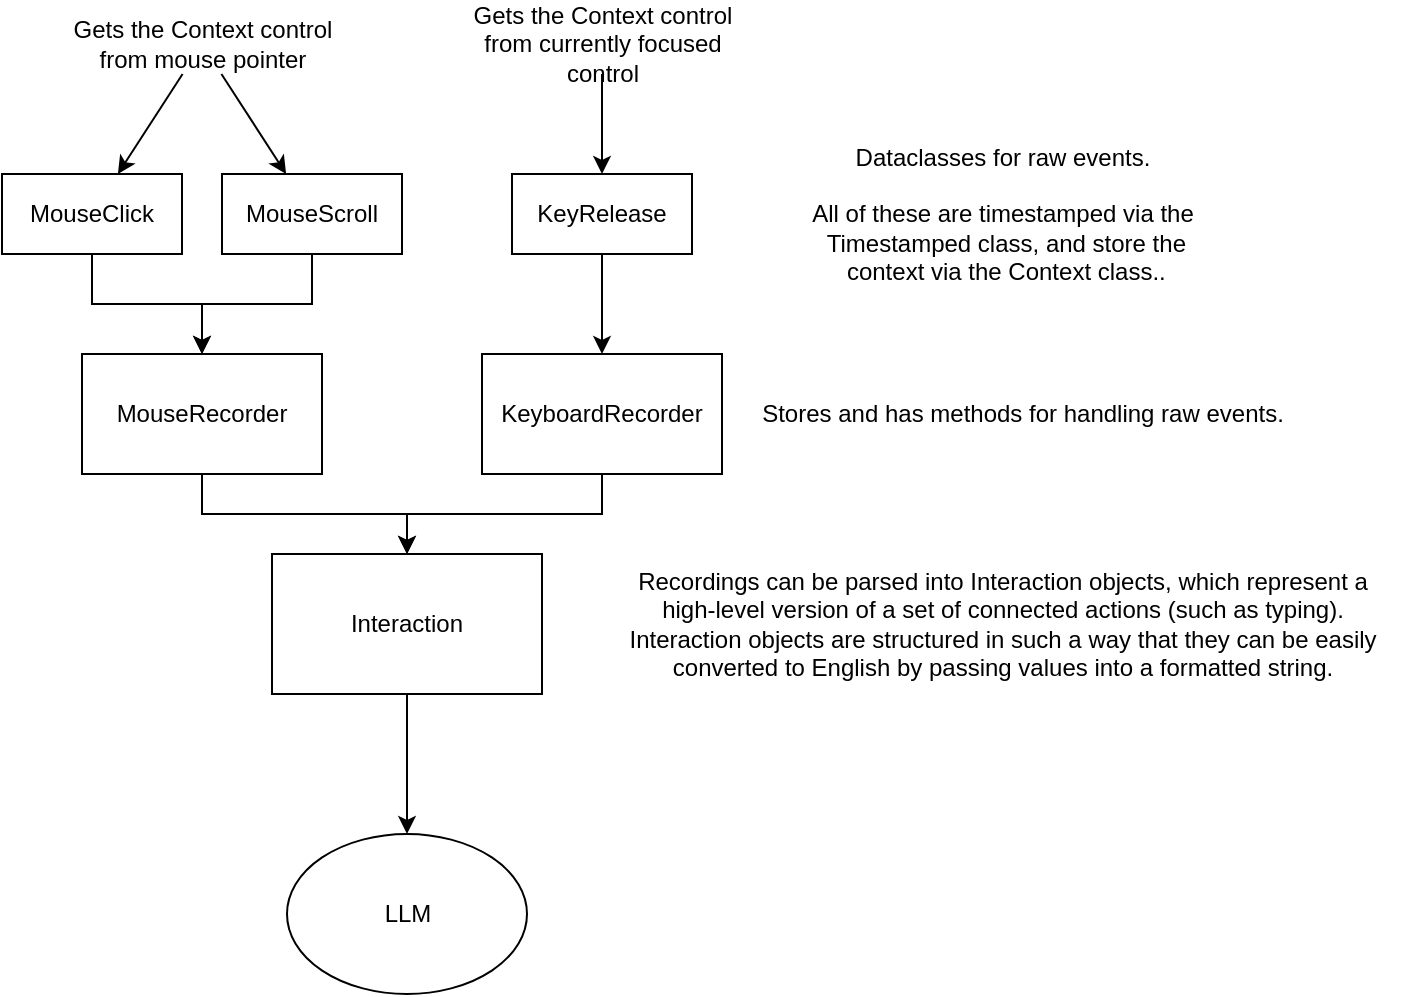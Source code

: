 <mxfile version="22.0.3" type="device">
  <diagram name="Page-1" id="ubDXstVEy7a0KQwrbA6t">
    <mxGraphModel dx="1036" dy="1775" grid="1" gridSize="10" guides="1" tooltips="1" connect="1" arrows="1" fold="1" page="1" pageScale="1" pageWidth="827" pageHeight="1169" math="0" shadow="0">
      <root>
        <mxCell id="0" />
        <mxCell id="1" parent="0" />
        <mxCell id="GTU_rNjX-6D29jfX396c-12" style="edgeStyle=orthogonalEdgeStyle;rounded=0;orthogonalLoop=1;jettySize=auto;html=1;" parent="1" source="GTU_rNjX-6D29jfX396c-1" target="GTU_rNjX-6D29jfX396c-9" edge="1">
          <mxGeometry relative="1" as="geometry" />
        </mxCell>
        <mxCell id="GTU_rNjX-6D29jfX396c-1" value="MouseRecorder" style="rounded=0;whiteSpace=wrap;html=1;" parent="1" vertex="1">
          <mxGeometry x="100" y="130" width="120" height="60" as="geometry" />
        </mxCell>
        <mxCell id="GTU_rNjX-6D29jfX396c-13" style="edgeStyle=orthogonalEdgeStyle;rounded=0;orthogonalLoop=1;jettySize=auto;html=1;" parent="1" source="GTU_rNjX-6D29jfX396c-2" target="GTU_rNjX-6D29jfX396c-9" edge="1">
          <mxGeometry relative="1" as="geometry" />
        </mxCell>
        <mxCell id="GTU_rNjX-6D29jfX396c-2" value="KeyboardRecorder" style="rounded=0;whiteSpace=wrap;html=1;" parent="1" vertex="1">
          <mxGeometry x="300" y="130" width="120" height="60" as="geometry" />
        </mxCell>
        <mxCell id="GTU_rNjX-6D29jfX396c-5" style="edgeStyle=orthogonalEdgeStyle;rounded=0;orthogonalLoop=1;jettySize=auto;html=1;exitX=0.5;exitY=1;exitDx=0;exitDy=0;" parent="1" source="GTU_rNjX-6D29jfX396c-3" target="GTU_rNjX-6D29jfX396c-1" edge="1">
          <mxGeometry relative="1" as="geometry" />
        </mxCell>
        <mxCell id="GTU_rNjX-6D29jfX396c-3" value="MouseClick" style="rounded=0;whiteSpace=wrap;html=1;" parent="1" vertex="1">
          <mxGeometry x="60" y="40" width="90" height="40" as="geometry" />
        </mxCell>
        <mxCell id="GTU_rNjX-6D29jfX396c-6" style="edgeStyle=orthogonalEdgeStyle;rounded=0;orthogonalLoop=1;jettySize=auto;html=1;" parent="1" source="GTU_rNjX-6D29jfX396c-4" target="GTU_rNjX-6D29jfX396c-1" edge="1">
          <mxGeometry relative="1" as="geometry" />
        </mxCell>
        <mxCell id="GTU_rNjX-6D29jfX396c-4" value="MouseScroll" style="rounded=0;whiteSpace=wrap;html=1;" parent="1" vertex="1">
          <mxGeometry x="170" y="40" width="90" height="40" as="geometry" />
        </mxCell>
        <mxCell id="GTU_rNjX-6D29jfX396c-8" style="edgeStyle=orthogonalEdgeStyle;rounded=0;orthogonalLoop=1;jettySize=auto;html=1;" parent="1" source="GTU_rNjX-6D29jfX396c-7" target="GTU_rNjX-6D29jfX396c-2" edge="1">
          <mxGeometry relative="1" as="geometry" />
        </mxCell>
        <mxCell id="GTU_rNjX-6D29jfX396c-7" value="KeyRelease" style="rounded=0;whiteSpace=wrap;html=1;" parent="1" vertex="1">
          <mxGeometry x="315" y="40" width="90" height="40" as="geometry" />
        </mxCell>
        <mxCell id="GTU_rNjX-6D29jfX396c-17" style="edgeStyle=orthogonalEdgeStyle;rounded=0;orthogonalLoop=1;jettySize=auto;html=1;" parent="1" source="GTU_rNjX-6D29jfX396c-9" target="GTU_rNjX-6D29jfX396c-16" edge="1">
          <mxGeometry relative="1" as="geometry" />
        </mxCell>
        <mxCell id="GTU_rNjX-6D29jfX396c-9" value="Interaction" style="rounded=0;whiteSpace=wrap;html=1;" parent="1" vertex="1">
          <mxGeometry x="195" y="230" width="135" height="70" as="geometry" />
        </mxCell>
        <mxCell id="GTU_rNjX-6D29jfX396c-10" value="Stores and has methods for handling raw events." style="text;html=1;align=center;verticalAlign=middle;resizable=0;points=[];autosize=1;strokeColor=none;fillColor=none;" parent="1" vertex="1">
          <mxGeometry x="430" y="145" width="280" height="30" as="geometry" />
        </mxCell>
        <mxCell id="GTU_rNjX-6D29jfX396c-11" value="Dataclasses for raw events.&lt;br&gt;&lt;br&gt;All of these are timestamped via the&lt;br&gt;&amp;nbsp;Timestamped class, and store the&lt;br&gt;&amp;nbsp;context via the Context class.." style="text;html=1;align=center;verticalAlign=middle;resizable=0;points=[];autosize=1;strokeColor=none;fillColor=none;" parent="1" vertex="1">
          <mxGeometry x="455" y="15" width="210" height="90" as="geometry" />
        </mxCell>
        <mxCell id="GTU_rNjX-6D29jfX396c-15" value="Recordings can be parsed into Interaction objects, which represent a &lt;br&gt;high-level version of a set of connected actions (such as typing).&lt;br&gt;Interaction objects are structured in such a way that they can be easily&lt;br&gt;converted to English by passing values into a formatted string." style="text;html=1;align=center;verticalAlign=middle;resizable=0;points=[];autosize=1;strokeColor=none;fillColor=none;" parent="1" vertex="1">
          <mxGeometry x="360" y="230" width="400" height="70" as="geometry" />
        </mxCell>
        <mxCell id="GTU_rNjX-6D29jfX396c-16" value="LLM" style="ellipse;whiteSpace=wrap;html=1;" parent="1" vertex="1">
          <mxGeometry x="202.5" y="370" width="120" height="80" as="geometry" />
        </mxCell>
        <mxCell id="Vo1cLqMYJvYFBllhz8Qg-3" style="rounded=0;orthogonalLoop=1;jettySize=auto;html=1;" edge="1" parent="1" source="Vo1cLqMYJvYFBllhz8Qg-1" target="GTU_rNjX-6D29jfX396c-3">
          <mxGeometry relative="1" as="geometry" />
        </mxCell>
        <mxCell id="Vo1cLqMYJvYFBllhz8Qg-4" style="rounded=0;orthogonalLoop=1;jettySize=auto;html=1;" edge="1" parent="1" source="Vo1cLqMYJvYFBllhz8Qg-1" target="GTU_rNjX-6D29jfX396c-4">
          <mxGeometry relative="1" as="geometry" />
        </mxCell>
        <mxCell id="Vo1cLqMYJvYFBllhz8Qg-1" value="Gets the Context control from mouse pointer" style="text;html=1;strokeColor=none;fillColor=none;align=center;verticalAlign=middle;whiteSpace=wrap;rounded=0;" vertex="1" parent="1">
          <mxGeometry x="87.5" y="-40" width="145" height="30" as="geometry" />
        </mxCell>
        <mxCell id="Vo1cLqMYJvYFBllhz8Qg-6" style="edgeStyle=orthogonalEdgeStyle;rounded=0;orthogonalLoop=1;jettySize=auto;html=1;" edge="1" parent="1" source="Vo1cLqMYJvYFBllhz8Qg-5" target="GTU_rNjX-6D29jfX396c-7">
          <mxGeometry relative="1" as="geometry" />
        </mxCell>
        <mxCell id="Vo1cLqMYJvYFBllhz8Qg-5" value="Gets the Context control from currently focused control" style="text;html=1;strokeColor=none;fillColor=none;align=center;verticalAlign=middle;whiteSpace=wrap;rounded=0;" vertex="1" parent="1">
          <mxGeometry x="287.5" y="-40" width="145" height="30" as="geometry" />
        </mxCell>
      </root>
    </mxGraphModel>
  </diagram>
</mxfile>
